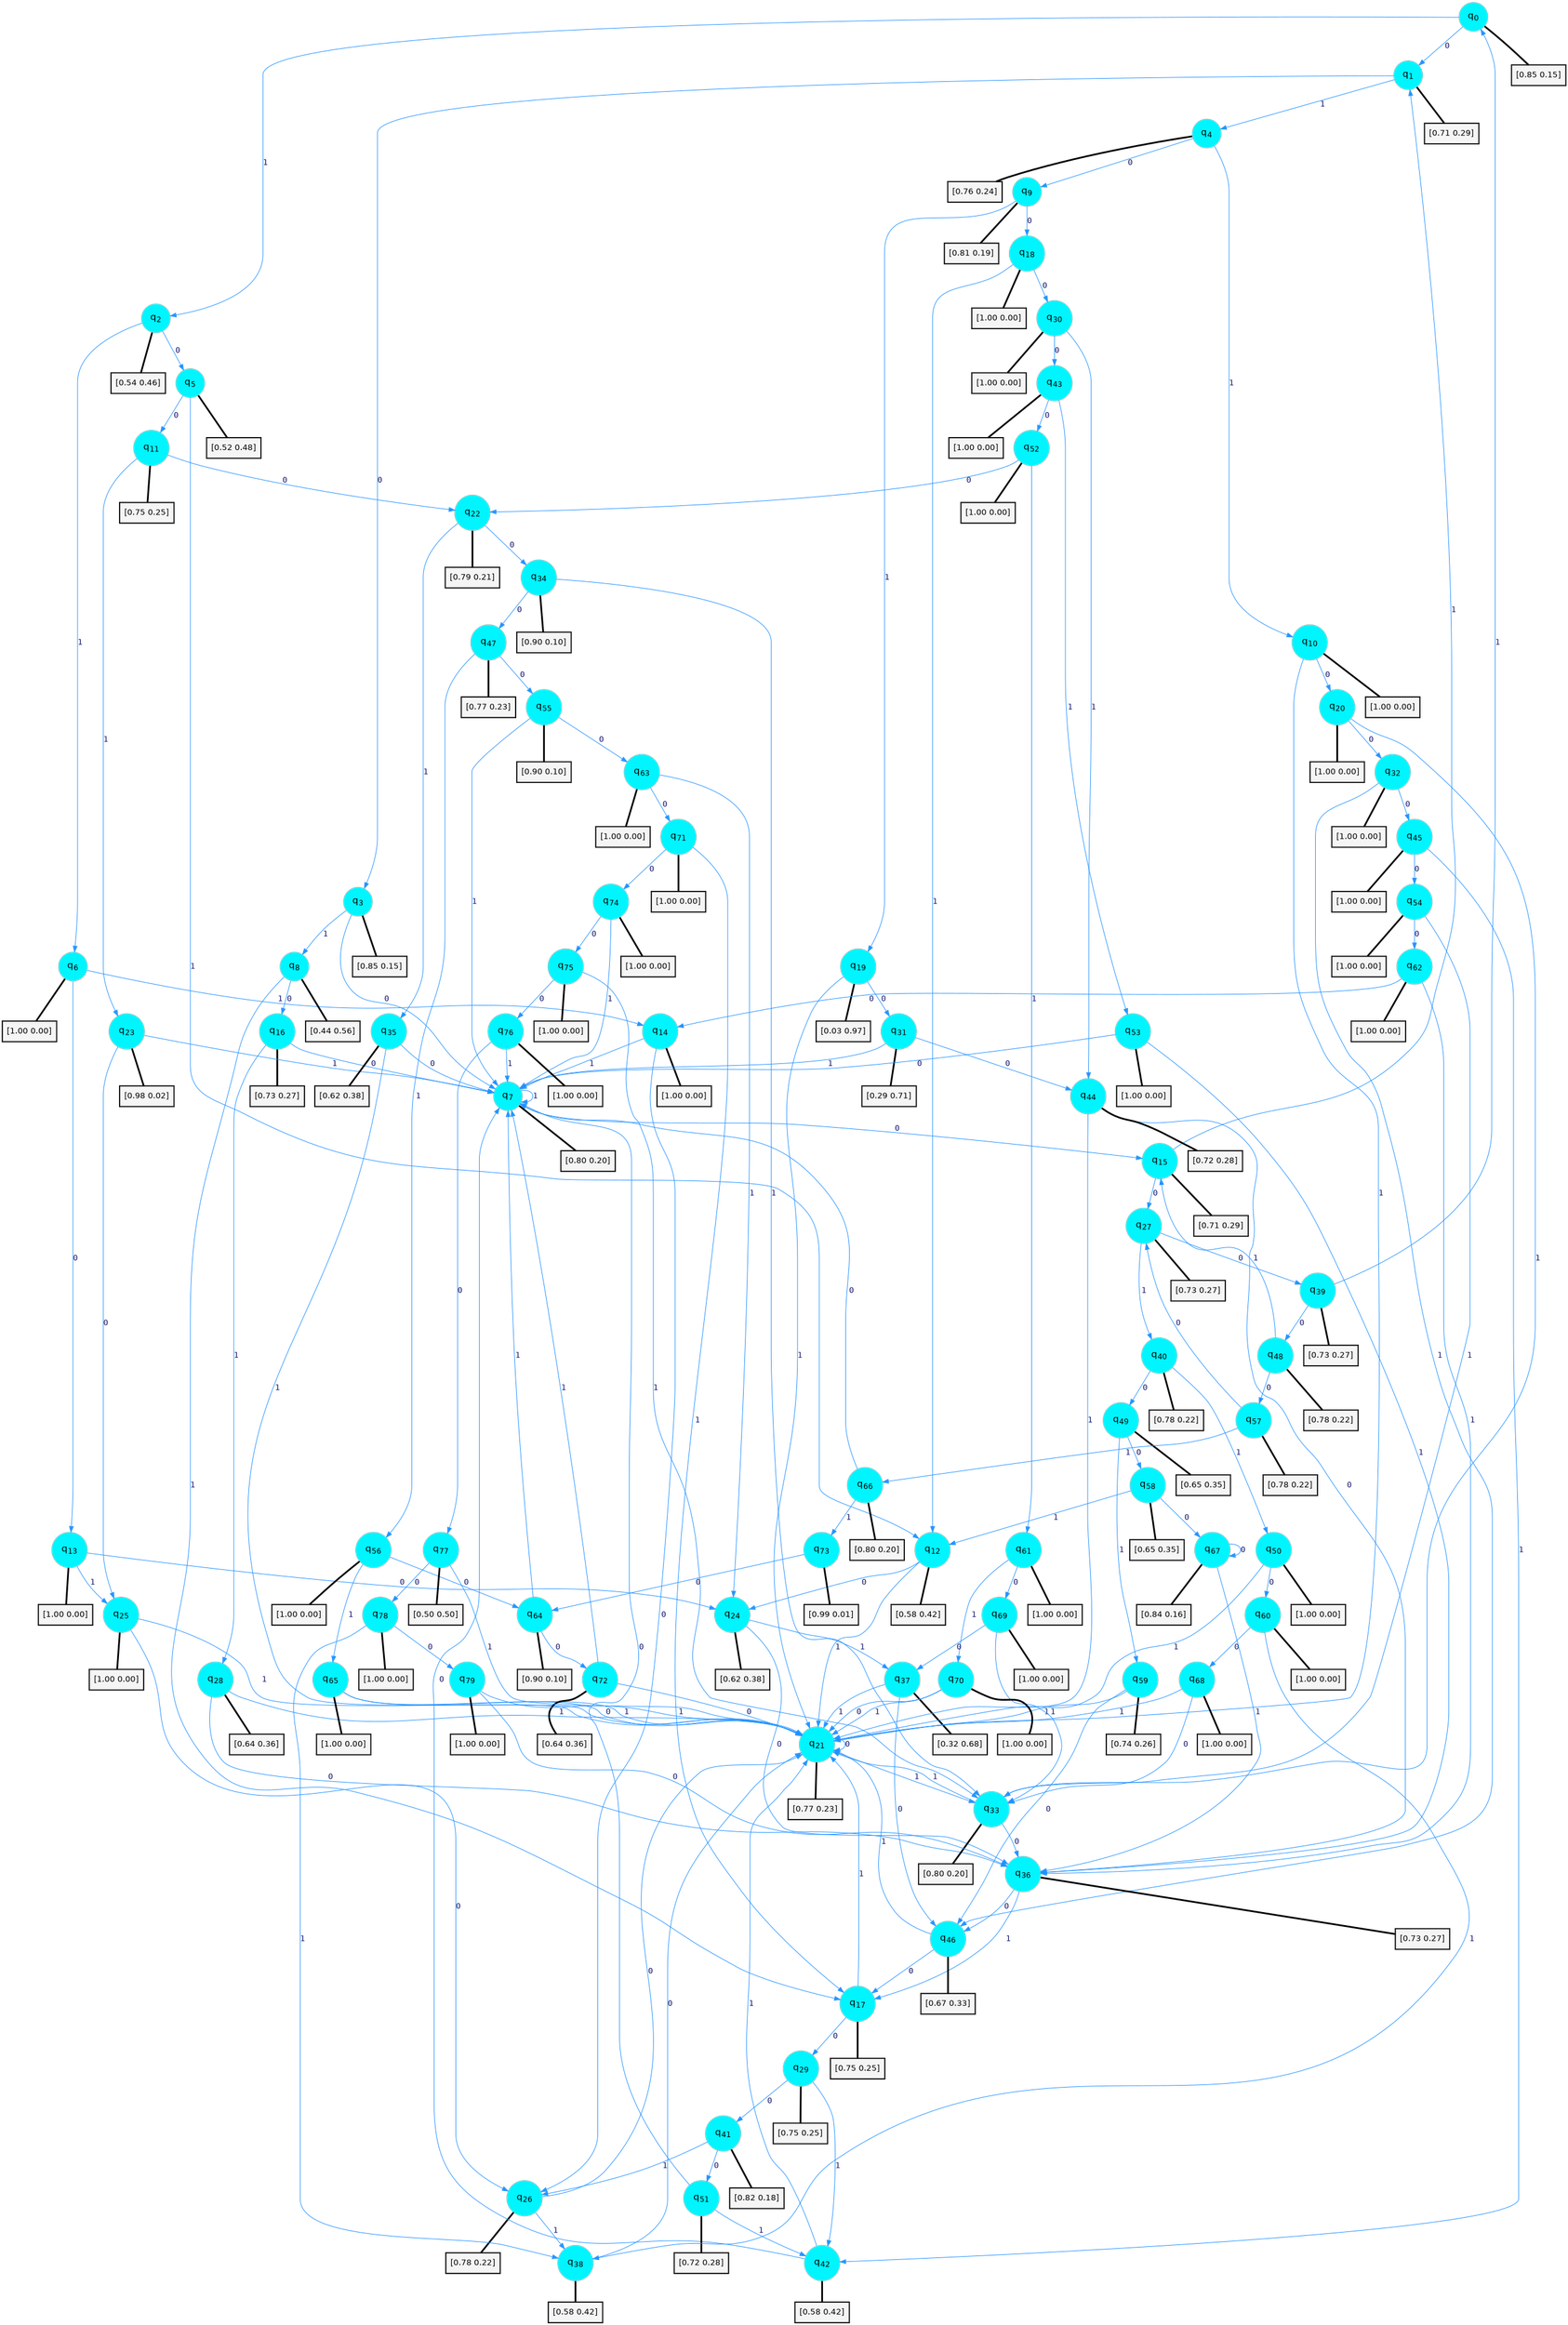 digraph G {
graph [
bgcolor=transparent, dpi=300, rankdir=TD, size="40,25"];
node [
color=gray, fillcolor=turquoise1, fontcolor=black, fontname=Helvetica, fontsize=16, fontweight=bold, shape=circle, style=filled];
edge [
arrowsize=1, color=dodgerblue1, fontcolor=midnightblue, fontname=courier, fontweight=bold, penwidth=1, style=solid, weight=20];
0[label=<q<SUB>0</SUB>>];
1[label=<q<SUB>1</SUB>>];
2[label=<q<SUB>2</SUB>>];
3[label=<q<SUB>3</SUB>>];
4[label=<q<SUB>4</SUB>>];
5[label=<q<SUB>5</SUB>>];
6[label=<q<SUB>6</SUB>>];
7[label=<q<SUB>7</SUB>>];
8[label=<q<SUB>8</SUB>>];
9[label=<q<SUB>9</SUB>>];
10[label=<q<SUB>10</SUB>>];
11[label=<q<SUB>11</SUB>>];
12[label=<q<SUB>12</SUB>>];
13[label=<q<SUB>13</SUB>>];
14[label=<q<SUB>14</SUB>>];
15[label=<q<SUB>15</SUB>>];
16[label=<q<SUB>16</SUB>>];
17[label=<q<SUB>17</SUB>>];
18[label=<q<SUB>18</SUB>>];
19[label=<q<SUB>19</SUB>>];
20[label=<q<SUB>20</SUB>>];
21[label=<q<SUB>21</SUB>>];
22[label=<q<SUB>22</SUB>>];
23[label=<q<SUB>23</SUB>>];
24[label=<q<SUB>24</SUB>>];
25[label=<q<SUB>25</SUB>>];
26[label=<q<SUB>26</SUB>>];
27[label=<q<SUB>27</SUB>>];
28[label=<q<SUB>28</SUB>>];
29[label=<q<SUB>29</SUB>>];
30[label=<q<SUB>30</SUB>>];
31[label=<q<SUB>31</SUB>>];
32[label=<q<SUB>32</SUB>>];
33[label=<q<SUB>33</SUB>>];
34[label=<q<SUB>34</SUB>>];
35[label=<q<SUB>35</SUB>>];
36[label=<q<SUB>36</SUB>>];
37[label=<q<SUB>37</SUB>>];
38[label=<q<SUB>38</SUB>>];
39[label=<q<SUB>39</SUB>>];
40[label=<q<SUB>40</SUB>>];
41[label=<q<SUB>41</SUB>>];
42[label=<q<SUB>42</SUB>>];
43[label=<q<SUB>43</SUB>>];
44[label=<q<SUB>44</SUB>>];
45[label=<q<SUB>45</SUB>>];
46[label=<q<SUB>46</SUB>>];
47[label=<q<SUB>47</SUB>>];
48[label=<q<SUB>48</SUB>>];
49[label=<q<SUB>49</SUB>>];
50[label=<q<SUB>50</SUB>>];
51[label=<q<SUB>51</SUB>>];
52[label=<q<SUB>52</SUB>>];
53[label=<q<SUB>53</SUB>>];
54[label=<q<SUB>54</SUB>>];
55[label=<q<SUB>55</SUB>>];
56[label=<q<SUB>56</SUB>>];
57[label=<q<SUB>57</SUB>>];
58[label=<q<SUB>58</SUB>>];
59[label=<q<SUB>59</SUB>>];
60[label=<q<SUB>60</SUB>>];
61[label=<q<SUB>61</SUB>>];
62[label=<q<SUB>62</SUB>>];
63[label=<q<SUB>63</SUB>>];
64[label=<q<SUB>64</SUB>>];
65[label=<q<SUB>65</SUB>>];
66[label=<q<SUB>66</SUB>>];
67[label=<q<SUB>67</SUB>>];
68[label=<q<SUB>68</SUB>>];
69[label=<q<SUB>69</SUB>>];
70[label=<q<SUB>70</SUB>>];
71[label=<q<SUB>71</SUB>>];
72[label=<q<SUB>72</SUB>>];
73[label=<q<SUB>73</SUB>>];
74[label=<q<SUB>74</SUB>>];
75[label=<q<SUB>75</SUB>>];
76[label=<q<SUB>76</SUB>>];
77[label=<q<SUB>77</SUB>>];
78[label=<q<SUB>78</SUB>>];
79[label=<q<SUB>79</SUB>>];
80[label="[0.85 0.15]", shape=box,fontcolor=black, fontname=Helvetica, fontsize=14, penwidth=2, fillcolor=whitesmoke,color=black];
81[label="[0.71 0.29]", shape=box,fontcolor=black, fontname=Helvetica, fontsize=14, penwidth=2, fillcolor=whitesmoke,color=black];
82[label="[0.54 0.46]", shape=box,fontcolor=black, fontname=Helvetica, fontsize=14, penwidth=2, fillcolor=whitesmoke,color=black];
83[label="[0.85 0.15]", shape=box,fontcolor=black, fontname=Helvetica, fontsize=14, penwidth=2, fillcolor=whitesmoke,color=black];
84[label="[0.76 0.24]", shape=box,fontcolor=black, fontname=Helvetica, fontsize=14, penwidth=2, fillcolor=whitesmoke,color=black];
85[label="[0.52 0.48]", shape=box,fontcolor=black, fontname=Helvetica, fontsize=14, penwidth=2, fillcolor=whitesmoke,color=black];
86[label="[1.00 0.00]", shape=box,fontcolor=black, fontname=Helvetica, fontsize=14, penwidth=2, fillcolor=whitesmoke,color=black];
87[label="[0.80 0.20]", shape=box,fontcolor=black, fontname=Helvetica, fontsize=14, penwidth=2, fillcolor=whitesmoke,color=black];
88[label="[0.44 0.56]", shape=box,fontcolor=black, fontname=Helvetica, fontsize=14, penwidth=2, fillcolor=whitesmoke,color=black];
89[label="[0.81 0.19]", shape=box,fontcolor=black, fontname=Helvetica, fontsize=14, penwidth=2, fillcolor=whitesmoke,color=black];
90[label="[1.00 0.00]", shape=box,fontcolor=black, fontname=Helvetica, fontsize=14, penwidth=2, fillcolor=whitesmoke,color=black];
91[label="[0.75 0.25]", shape=box,fontcolor=black, fontname=Helvetica, fontsize=14, penwidth=2, fillcolor=whitesmoke,color=black];
92[label="[0.58 0.42]", shape=box,fontcolor=black, fontname=Helvetica, fontsize=14, penwidth=2, fillcolor=whitesmoke,color=black];
93[label="[1.00 0.00]", shape=box,fontcolor=black, fontname=Helvetica, fontsize=14, penwidth=2, fillcolor=whitesmoke,color=black];
94[label="[1.00 0.00]", shape=box,fontcolor=black, fontname=Helvetica, fontsize=14, penwidth=2, fillcolor=whitesmoke,color=black];
95[label="[0.71 0.29]", shape=box,fontcolor=black, fontname=Helvetica, fontsize=14, penwidth=2, fillcolor=whitesmoke,color=black];
96[label="[0.73 0.27]", shape=box,fontcolor=black, fontname=Helvetica, fontsize=14, penwidth=2, fillcolor=whitesmoke,color=black];
97[label="[0.75 0.25]", shape=box,fontcolor=black, fontname=Helvetica, fontsize=14, penwidth=2, fillcolor=whitesmoke,color=black];
98[label="[1.00 0.00]", shape=box,fontcolor=black, fontname=Helvetica, fontsize=14, penwidth=2, fillcolor=whitesmoke,color=black];
99[label="[0.03 0.97]", shape=box,fontcolor=black, fontname=Helvetica, fontsize=14, penwidth=2, fillcolor=whitesmoke,color=black];
100[label="[1.00 0.00]", shape=box,fontcolor=black, fontname=Helvetica, fontsize=14, penwidth=2, fillcolor=whitesmoke,color=black];
101[label="[0.77 0.23]", shape=box,fontcolor=black, fontname=Helvetica, fontsize=14, penwidth=2, fillcolor=whitesmoke,color=black];
102[label="[0.79 0.21]", shape=box,fontcolor=black, fontname=Helvetica, fontsize=14, penwidth=2, fillcolor=whitesmoke,color=black];
103[label="[0.98 0.02]", shape=box,fontcolor=black, fontname=Helvetica, fontsize=14, penwidth=2, fillcolor=whitesmoke,color=black];
104[label="[0.62 0.38]", shape=box,fontcolor=black, fontname=Helvetica, fontsize=14, penwidth=2, fillcolor=whitesmoke,color=black];
105[label="[1.00 0.00]", shape=box,fontcolor=black, fontname=Helvetica, fontsize=14, penwidth=2, fillcolor=whitesmoke,color=black];
106[label="[0.78 0.22]", shape=box,fontcolor=black, fontname=Helvetica, fontsize=14, penwidth=2, fillcolor=whitesmoke,color=black];
107[label="[0.73 0.27]", shape=box,fontcolor=black, fontname=Helvetica, fontsize=14, penwidth=2, fillcolor=whitesmoke,color=black];
108[label="[0.64 0.36]", shape=box,fontcolor=black, fontname=Helvetica, fontsize=14, penwidth=2, fillcolor=whitesmoke,color=black];
109[label="[0.75 0.25]", shape=box,fontcolor=black, fontname=Helvetica, fontsize=14, penwidth=2, fillcolor=whitesmoke,color=black];
110[label="[1.00 0.00]", shape=box,fontcolor=black, fontname=Helvetica, fontsize=14, penwidth=2, fillcolor=whitesmoke,color=black];
111[label="[0.29 0.71]", shape=box,fontcolor=black, fontname=Helvetica, fontsize=14, penwidth=2, fillcolor=whitesmoke,color=black];
112[label="[1.00 0.00]", shape=box,fontcolor=black, fontname=Helvetica, fontsize=14, penwidth=2, fillcolor=whitesmoke,color=black];
113[label="[0.80 0.20]", shape=box,fontcolor=black, fontname=Helvetica, fontsize=14, penwidth=2, fillcolor=whitesmoke,color=black];
114[label="[0.90 0.10]", shape=box,fontcolor=black, fontname=Helvetica, fontsize=14, penwidth=2, fillcolor=whitesmoke,color=black];
115[label="[0.62 0.38]", shape=box,fontcolor=black, fontname=Helvetica, fontsize=14, penwidth=2, fillcolor=whitesmoke,color=black];
116[label="[0.73 0.27]", shape=box,fontcolor=black, fontname=Helvetica, fontsize=14, penwidth=2, fillcolor=whitesmoke,color=black];
117[label="[0.32 0.68]", shape=box,fontcolor=black, fontname=Helvetica, fontsize=14, penwidth=2, fillcolor=whitesmoke,color=black];
118[label="[0.58 0.42]", shape=box,fontcolor=black, fontname=Helvetica, fontsize=14, penwidth=2, fillcolor=whitesmoke,color=black];
119[label="[0.73 0.27]", shape=box,fontcolor=black, fontname=Helvetica, fontsize=14, penwidth=2, fillcolor=whitesmoke,color=black];
120[label="[0.78 0.22]", shape=box,fontcolor=black, fontname=Helvetica, fontsize=14, penwidth=2, fillcolor=whitesmoke,color=black];
121[label="[0.82 0.18]", shape=box,fontcolor=black, fontname=Helvetica, fontsize=14, penwidth=2, fillcolor=whitesmoke,color=black];
122[label="[0.58 0.42]", shape=box,fontcolor=black, fontname=Helvetica, fontsize=14, penwidth=2, fillcolor=whitesmoke,color=black];
123[label="[1.00 0.00]", shape=box,fontcolor=black, fontname=Helvetica, fontsize=14, penwidth=2, fillcolor=whitesmoke,color=black];
124[label="[0.72 0.28]", shape=box,fontcolor=black, fontname=Helvetica, fontsize=14, penwidth=2, fillcolor=whitesmoke,color=black];
125[label="[1.00 0.00]", shape=box,fontcolor=black, fontname=Helvetica, fontsize=14, penwidth=2, fillcolor=whitesmoke,color=black];
126[label="[0.67 0.33]", shape=box,fontcolor=black, fontname=Helvetica, fontsize=14, penwidth=2, fillcolor=whitesmoke,color=black];
127[label="[0.77 0.23]", shape=box,fontcolor=black, fontname=Helvetica, fontsize=14, penwidth=2, fillcolor=whitesmoke,color=black];
128[label="[0.78 0.22]", shape=box,fontcolor=black, fontname=Helvetica, fontsize=14, penwidth=2, fillcolor=whitesmoke,color=black];
129[label="[0.65 0.35]", shape=box,fontcolor=black, fontname=Helvetica, fontsize=14, penwidth=2, fillcolor=whitesmoke,color=black];
130[label="[1.00 0.00]", shape=box,fontcolor=black, fontname=Helvetica, fontsize=14, penwidth=2, fillcolor=whitesmoke,color=black];
131[label="[0.72 0.28]", shape=box,fontcolor=black, fontname=Helvetica, fontsize=14, penwidth=2, fillcolor=whitesmoke,color=black];
132[label="[1.00 0.00]", shape=box,fontcolor=black, fontname=Helvetica, fontsize=14, penwidth=2, fillcolor=whitesmoke,color=black];
133[label="[1.00 0.00]", shape=box,fontcolor=black, fontname=Helvetica, fontsize=14, penwidth=2, fillcolor=whitesmoke,color=black];
134[label="[1.00 0.00]", shape=box,fontcolor=black, fontname=Helvetica, fontsize=14, penwidth=2, fillcolor=whitesmoke,color=black];
135[label="[0.90 0.10]", shape=box,fontcolor=black, fontname=Helvetica, fontsize=14, penwidth=2, fillcolor=whitesmoke,color=black];
136[label="[1.00 0.00]", shape=box,fontcolor=black, fontname=Helvetica, fontsize=14, penwidth=2, fillcolor=whitesmoke,color=black];
137[label="[0.78 0.22]", shape=box,fontcolor=black, fontname=Helvetica, fontsize=14, penwidth=2, fillcolor=whitesmoke,color=black];
138[label="[0.65 0.35]", shape=box,fontcolor=black, fontname=Helvetica, fontsize=14, penwidth=2, fillcolor=whitesmoke,color=black];
139[label="[0.74 0.26]", shape=box,fontcolor=black, fontname=Helvetica, fontsize=14, penwidth=2, fillcolor=whitesmoke,color=black];
140[label="[1.00 0.00]", shape=box,fontcolor=black, fontname=Helvetica, fontsize=14, penwidth=2, fillcolor=whitesmoke,color=black];
141[label="[1.00 0.00]", shape=box,fontcolor=black, fontname=Helvetica, fontsize=14, penwidth=2, fillcolor=whitesmoke,color=black];
142[label="[1.00 0.00]", shape=box,fontcolor=black, fontname=Helvetica, fontsize=14, penwidth=2, fillcolor=whitesmoke,color=black];
143[label="[1.00 0.00]", shape=box,fontcolor=black, fontname=Helvetica, fontsize=14, penwidth=2, fillcolor=whitesmoke,color=black];
144[label="[0.90 0.10]", shape=box,fontcolor=black, fontname=Helvetica, fontsize=14, penwidth=2, fillcolor=whitesmoke,color=black];
145[label="[1.00 0.00]", shape=box,fontcolor=black, fontname=Helvetica, fontsize=14, penwidth=2, fillcolor=whitesmoke,color=black];
146[label="[0.80 0.20]", shape=box,fontcolor=black, fontname=Helvetica, fontsize=14, penwidth=2, fillcolor=whitesmoke,color=black];
147[label="[0.84 0.16]", shape=box,fontcolor=black, fontname=Helvetica, fontsize=14, penwidth=2, fillcolor=whitesmoke,color=black];
148[label="[1.00 0.00]", shape=box,fontcolor=black, fontname=Helvetica, fontsize=14, penwidth=2, fillcolor=whitesmoke,color=black];
149[label="[1.00 0.00]", shape=box,fontcolor=black, fontname=Helvetica, fontsize=14, penwidth=2, fillcolor=whitesmoke,color=black];
150[label="[1.00 0.00]", shape=box,fontcolor=black, fontname=Helvetica, fontsize=14, penwidth=2, fillcolor=whitesmoke,color=black];
151[label="[1.00 0.00]", shape=box,fontcolor=black, fontname=Helvetica, fontsize=14, penwidth=2, fillcolor=whitesmoke,color=black];
152[label="[0.64 0.36]", shape=box,fontcolor=black, fontname=Helvetica, fontsize=14, penwidth=2, fillcolor=whitesmoke,color=black];
153[label="[0.99 0.01]", shape=box,fontcolor=black, fontname=Helvetica, fontsize=14, penwidth=2, fillcolor=whitesmoke,color=black];
154[label="[1.00 0.00]", shape=box,fontcolor=black, fontname=Helvetica, fontsize=14, penwidth=2, fillcolor=whitesmoke,color=black];
155[label="[1.00 0.00]", shape=box,fontcolor=black, fontname=Helvetica, fontsize=14, penwidth=2, fillcolor=whitesmoke,color=black];
156[label="[1.00 0.00]", shape=box,fontcolor=black, fontname=Helvetica, fontsize=14, penwidth=2, fillcolor=whitesmoke,color=black];
157[label="[0.50 0.50]", shape=box,fontcolor=black, fontname=Helvetica, fontsize=14, penwidth=2, fillcolor=whitesmoke,color=black];
158[label="[1.00 0.00]", shape=box,fontcolor=black, fontname=Helvetica, fontsize=14, penwidth=2, fillcolor=whitesmoke,color=black];
159[label="[1.00 0.00]", shape=box,fontcolor=black, fontname=Helvetica, fontsize=14, penwidth=2, fillcolor=whitesmoke,color=black];
0->1 [label=0];
0->2 [label=1];
0->80 [arrowhead=none, penwidth=3,color=black];
1->3 [label=0];
1->4 [label=1];
1->81 [arrowhead=none, penwidth=3,color=black];
2->5 [label=0];
2->6 [label=1];
2->82 [arrowhead=none, penwidth=3,color=black];
3->7 [label=0];
3->8 [label=1];
3->83 [arrowhead=none, penwidth=3,color=black];
4->9 [label=0];
4->10 [label=1];
4->84 [arrowhead=none, penwidth=3,color=black];
5->11 [label=0];
5->12 [label=1];
5->85 [arrowhead=none, penwidth=3,color=black];
6->13 [label=0];
6->14 [label=1];
6->86 [arrowhead=none, penwidth=3,color=black];
7->15 [label=0];
7->7 [label=1];
7->87 [arrowhead=none, penwidth=3,color=black];
8->16 [label=0];
8->17 [label=1];
8->88 [arrowhead=none, penwidth=3,color=black];
9->18 [label=0];
9->19 [label=1];
9->89 [arrowhead=none, penwidth=3,color=black];
10->20 [label=0];
10->21 [label=1];
10->90 [arrowhead=none, penwidth=3,color=black];
11->22 [label=0];
11->23 [label=1];
11->91 [arrowhead=none, penwidth=3,color=black];
12->24 [label=0];
12->21 [label=1];
12->92 [arrowhead=none, penwidth=3,color=black];
13->24 [label=0];
13->25 [label=1];
13->93 [arrowhead=none, penwidth=3,color=black];
14->26 [label=0];
14->7 [label=1];
14->94 [arrowhead=none, penwidth=3,color=black];
15->27 [label=0];
15->1 [label=1];
15->95 [arrowhead=none, penwidth=3,color=black];
16->7 [label=0];
16->28 [label=1];
16->96 [arrowhead=none, penwidth=3,color=black];
17->29 [label=0];
17->21 [label=1];
17->97 [arrowhead=none, penwidth=3,color=black];
18->30 [label=0];
18->12 [label=1];
18->98 [arrowhead=none, penwidth=3,color=black];
19->31 [label=0];
19->21 [label=1];
19->99 [arrowhead=none, penwidth=3,color=black];
20->32 [label=0];
20->33 [label=1];
20->100 [arrowhead=none, penwidth=3,color=black];
21->21 [label=0];
21->33 [label=1];
21->101 [arrowhead=none, penwidth=3,color=black];
22->34 [label=0];
22->35 [label=1];
22->102 [arrowhead=none, penwidth=3,color=black];
23->25 [label=0];
23->7 [label=1];
23->103 [arrowhead=none, penwidth=3,color=black];
24->36 [label=0];
24->37 [label=1];
24->104 [arrowhead=none, penwidth=3,color=black];
25->26 [label=0];
25->21 [label=1];
25->105 [arrowhead=none, penwidth=3,color=black];
26->21 [label=0];
26->38 [label=1];
26->106 [arrowhead=none, penwidth=3,color=black];
27->39 [label=0];
27->40 [label=1];
27->107 [arrowhead=none, penwidth=3,color=black];
28->36 [label=0];
28->21 [label=1];
28->108 [arrowhead=none, penwidth=3,color=black];
29->41 [label=0];
29->42 [label=1];
29->109 [arrowhead=none, penwidth=3,color=black];
30->43 [label=0];
30->44 [label=1];
30->110 [arrowhead=none, penwidth=3,color=black];
31->44 [label=0];
31->7 [label=1];
31->111 [arrowhead=none, penwidth=3,color=black];
32->45 [label=0];
32->46 [label=1];
32->112 [arrowhead=none, penwidth=3,color=black];
33->36 [label=0];
33->21 [label=1];
33->113 [arrowhead=none, penwidth=3,color=black];
34->47 [label=0];
34->33 [label=1];
34->114 [arrowhead=none, penwidth=3,color=black];
35->7 [label=0];
35->21 [label=1];
35->115 [arrowhead=none, penwidth=3,color=black];
36->46 [label=0];
36->17 [label=1];
36->116 [arrowhead=none, penwidth=3,color=black];
37->46 [label=0];
37->21 [label=1];
37->117 [arrowhead=none, penwidth=3,color=black];
38->21 [label=0];
38->118 [arrowhead=none, penwidth=3,color=black];
39->48 [label=0];
39->0 [label=1];
39->119 [arrowhead=none, penwidth=3,color=black];
40->49 [label=0];
40->50 [label=1];
40->120 [arrowhead=none, penwidth=3,color=black];
41->51 [label=0];
41->26 [label=1];
41->121 [arrowhead=none, penwidth=3,color=black];
42->7 [label=0];
42->21 [label=1];
42->122 [arrowhead=none, penwidth=3,color=black];
43->52 [label=0];
43->53 [label=1];
43->123 [arrowhead=none, penwidth=3,color=black];
44->36 [label=0];
44->21 [label=1];
44->124 [arrowhead=none, penwidth=3,color=black];
45->54 [label=0];
45->42 [label=1];
45->125 [arrowhead=none, penwidth=3,color=black];
46->17 [label=0];
46->21 [label=1];
46->126 [arrowhead=none, penwidth=3,color=black];
47->55 [label=0];
47->56 [label=1];
47->127 [arrowhead=none, penwidth=3,color=black];
48->57 [label=0];
48->15 [label=1];
48->128 [arrowhead=none, penwidth=3,color=black];
49->58 [label=0];
49->59 [label=1];
49->129 [arrowhead=none, penwidth=3,color=black];
50->60 [label=0];
50->21 [label=1];
50->130 [arrowhead=none, penwidth=3,color=black];
51->7 [label=0];
51->42 [label=1];
51->131 [arrowhead=none, penwidth=3,color=black];
52->22 [label=0];
52->61 [label=1];
52->132 [arrowhead=none, penwidth=3,color=black];
53->7 [label=0];
53->36 [label=1];
53->133 [arrowhead=none, penwidth=3,color=black];
54->62 [label=0];
54->33 [label=1];
54->134 [arrowhead=none, penwidth=3,color=black];
55->63 [label=0];
55->7 [label=1];
55->135 [arrowhead=none, penwidth=3,color=black];
56->64 [label=0];
56->65 [label=1];
56->136 [arrowhead=none, penwidth=3,color=black];
57->27 [label=0];
57->66 [label=1];
57->137 [arrowhead=none, penwidth=3,color=black];
58->67 [label=0];
58->12 [label=1];
58->138 [arrowhead=none, penwidth=3,color=black];
59->46 [label=0];
59->21 [label=1];
59->139 [arrowhead=none, penwidth=3,color=black];
60->68 [label=0];
60->38 [label=1];
60->140 [arrowhead=none, penwidth=3,color=black];
61->69 [label=0];
61->70 [label=1];
61->141 [arrowhead=none, penwidth=3,color=black];
62->14 [label=0];
62->36 [label=1];
62->142 [arrowhead=none, penwidth=3,color=black];
63->71 [label=0];
63->24 [label=1];
63->143 [arrowhead=none, penwidth=3,color=black];
64->72 [label=0];
64->7 [label=1];
64->144 [arrowhead=none, penwidth=3,color=black];
65->21 [label=0];
65->21 [label=1];
65->145 [arrowhead=none, penwidth=3,color=black];
66->7 [label=0];
66->73 [label=1];
66->146 [arrowhead=none, penwidth=3,color=black];
67->67 [label=0];
67->36 [label=1];
67->147 [arrowhead=none, penwidth=3,color=black];
68->33 [label=0];
68->21 [label=1];
68->148 [arrowhead=none, penwidth=3,color=black];
69->37 [label=0];
69->33 [label=1];
69->149 [arrowhead=none, penwidth=3,color=black];
70->21 [label=0];
70->21 [label=1];
70->150 [arrowhead=none, penwidth=3,color=black];
71->74 [label=0];
71->17 [label=1];
71->151 [arrowhead=none, penwidth=3,color=black];
72->21 [label=0];
72->7 [label=1];
72->152 [arrowhead=none, penwidth=3,color=black];
73->64 [label=0];
73->153 [arrowhead=none, penwidth=3,color=black];
74->75 [label=0];
74->7 [label=1];
74->154 [arrowhead=none, penwidth=3,color=black];
75->76 [label=0];
75->33 [label=1];
75->155 [arrowhead=none, penwidth=3,color=black];
76->77 [label=0];
76->7 [label=1];
76->156 [arrowhead=none, penwidth=3,color=black];
77->78 [label=0];
77->21 [label=1];
77->157 [arrowhead=none, penwidth=3,color=black];
78->79 [label=0];
78->38 [label=1];
78->158 [arrowhead=none, penwidth=3,color=black];
79->36 [label=0];
79->21 [label=1];
79->159 [arrowhead=none, penwidth=3,color=black];
}
